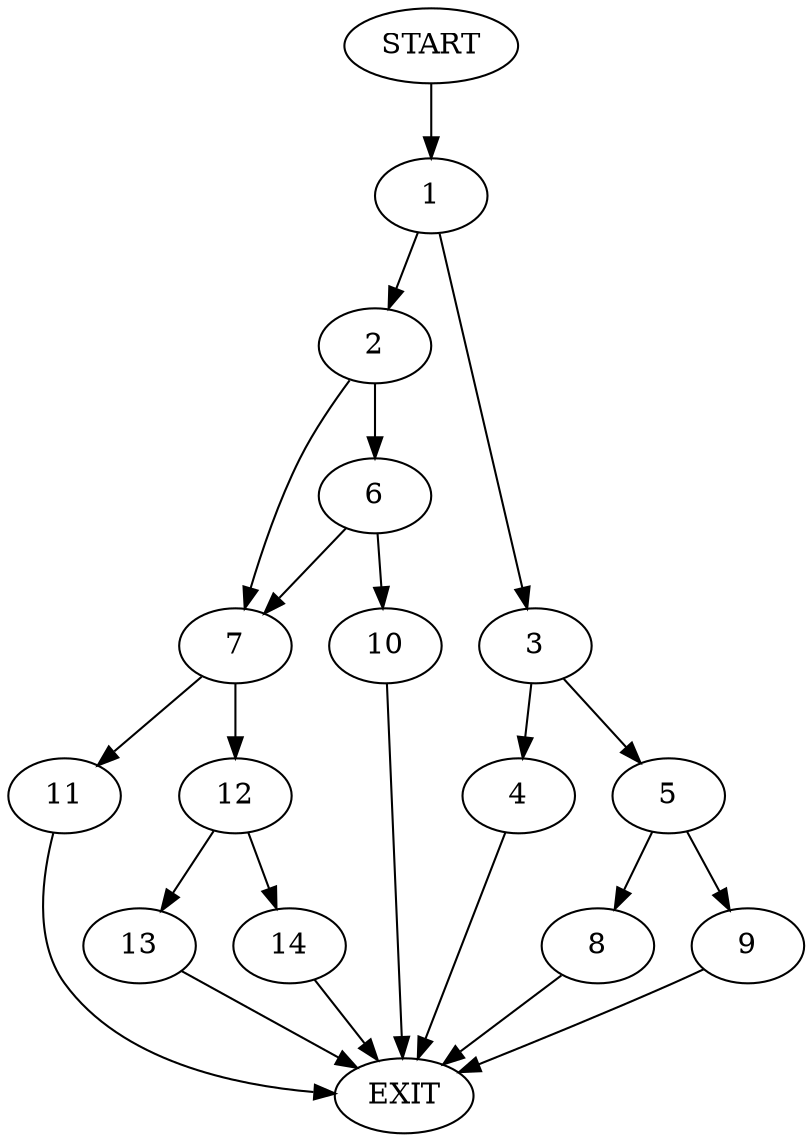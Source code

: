 digraph {
0 [label="START"]
15 [label="EXIT"]
0 -> 1
1 -> 2
1 -> 3
3 -> 4
3 -> 5
2 -> 6
2 -> 7
5 -> 8
5 -> 9
4 -> 15
9 -> 15
8 -> 15
6 -> 7
6 -> 10
7 -> 11
7 -> 12
10 -> 15
11 -> 15
12 -> 13
12 -> 14
13 -> 15
14 -> 15
}
